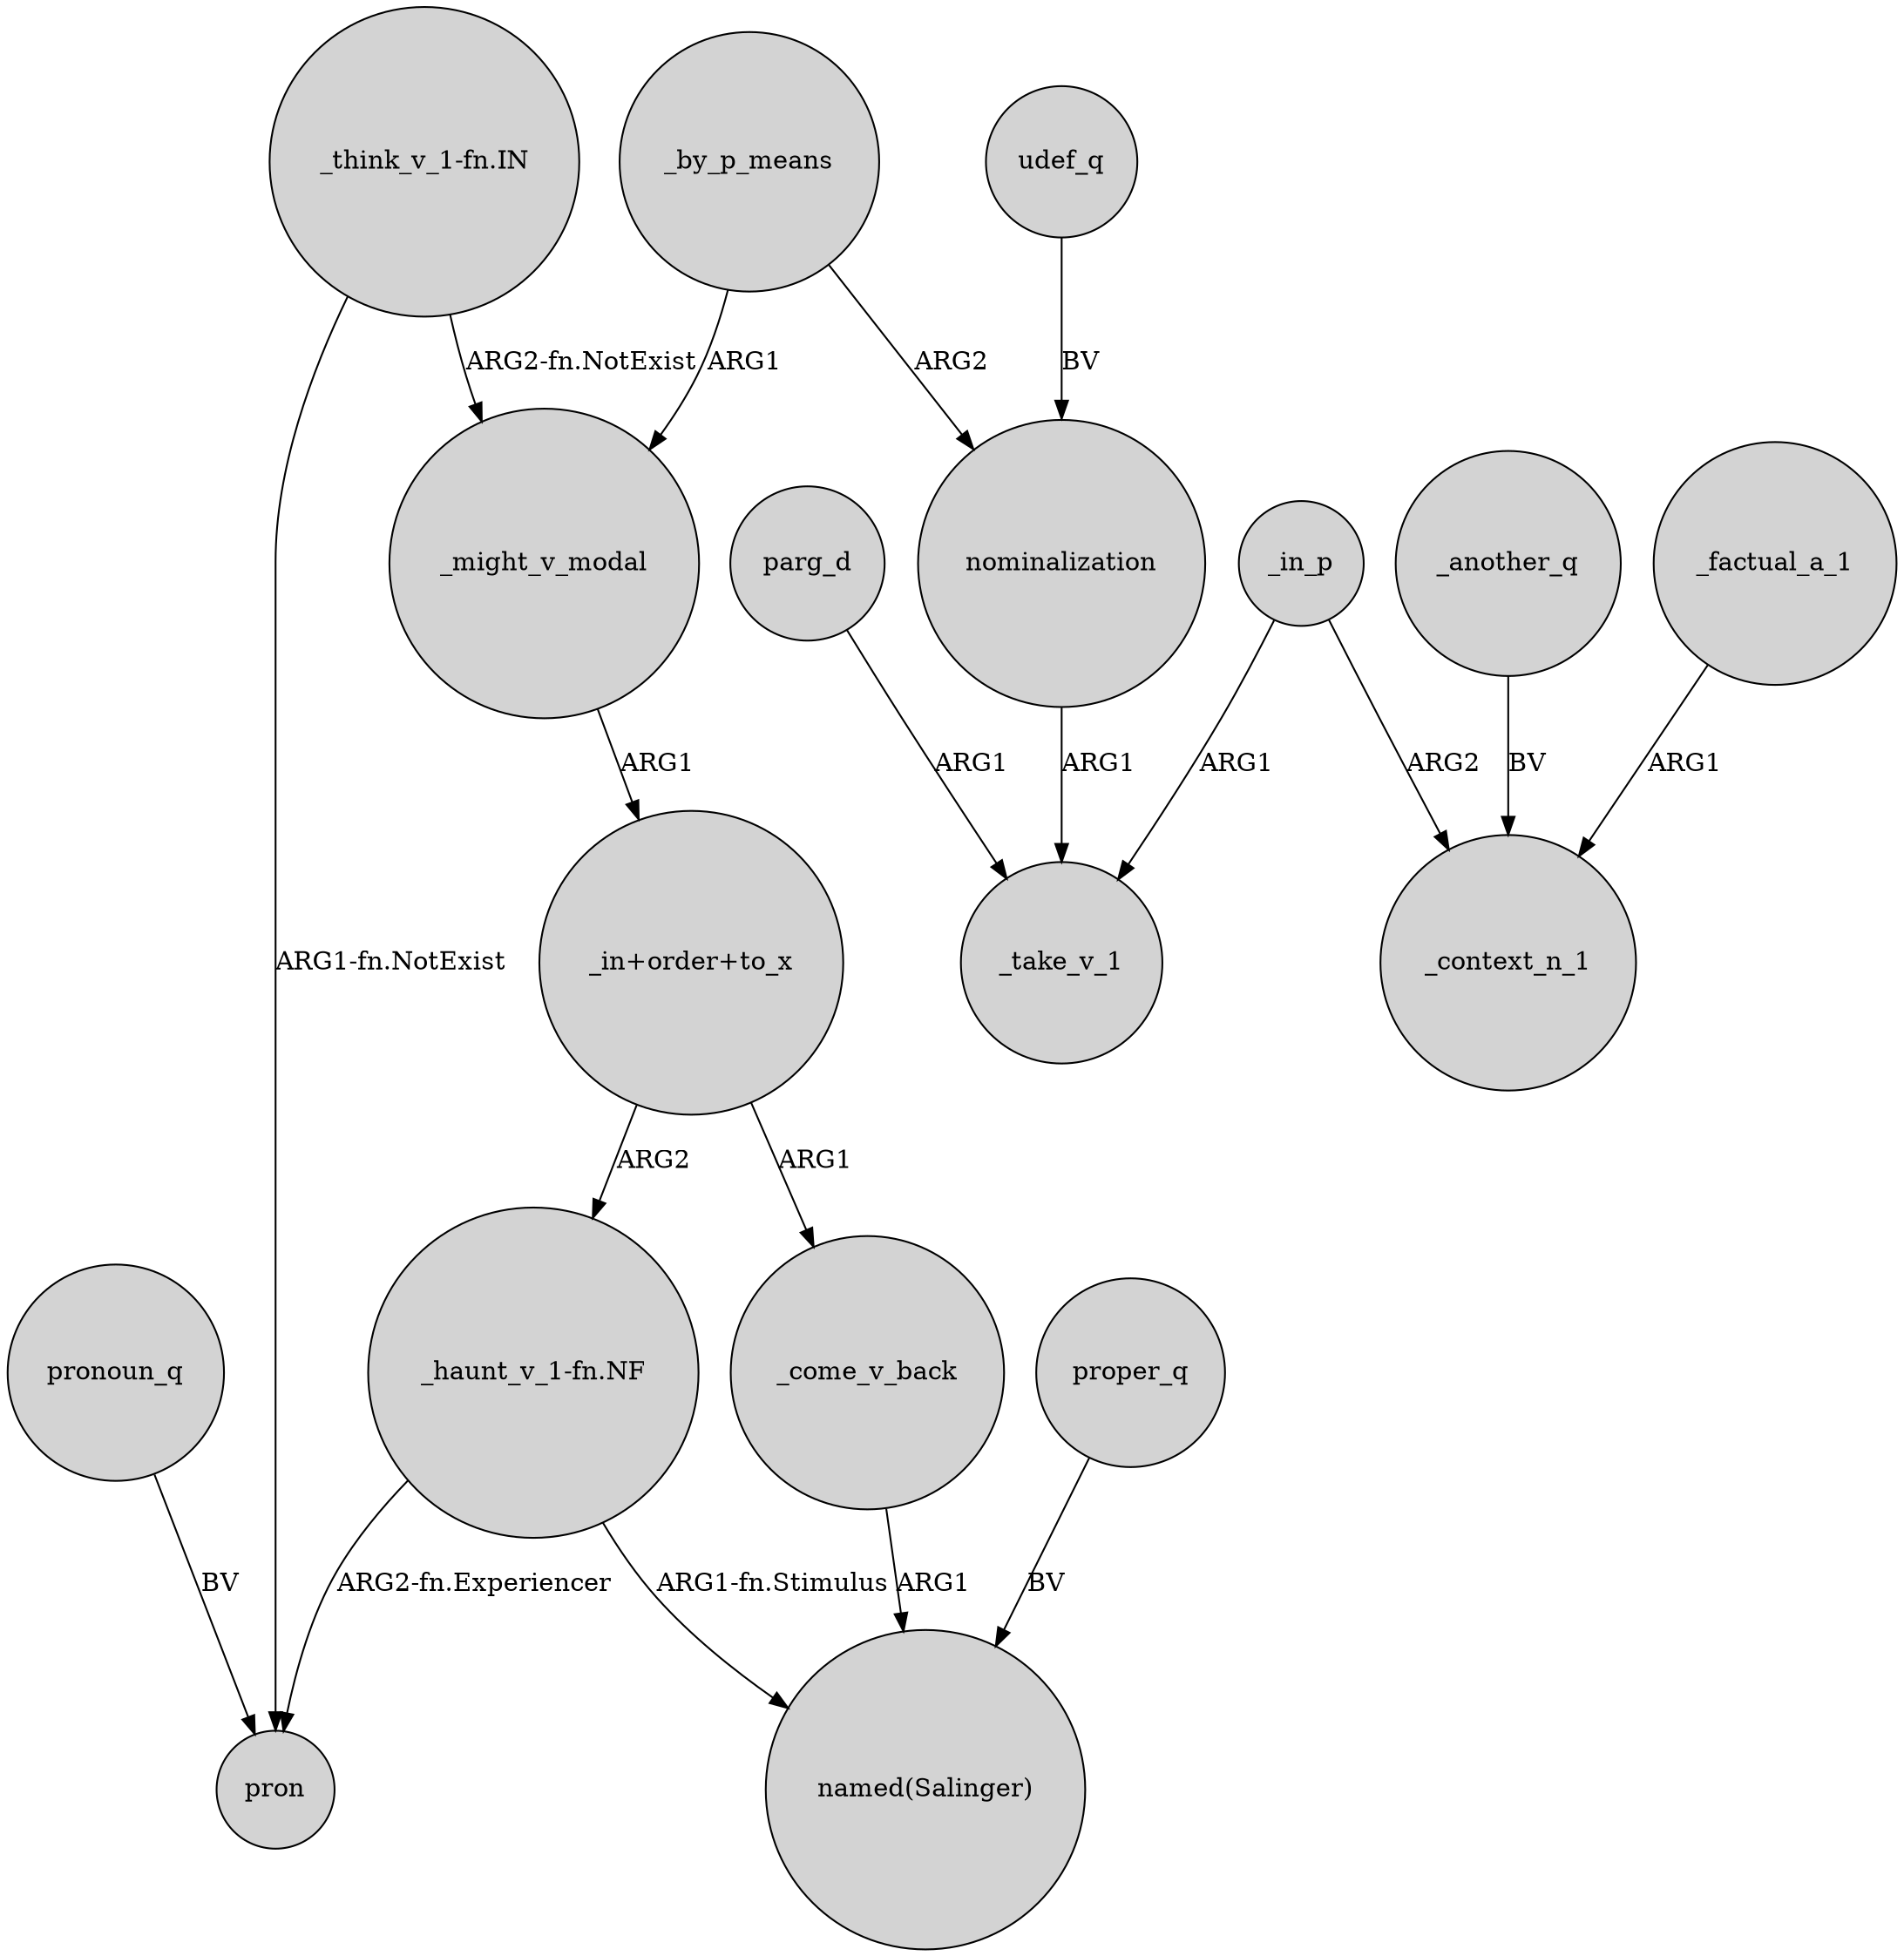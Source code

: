 digraph {
	node [shape=circle style=filled]
	_come_v_back -> "named(Salinger)" [label=ARG1]
	_by_p_means -> nominalization [label=ARG2]
	"_think_v_1-fn.IN" -> _might_v_modal [label="ARG2-fn.NotExist"]
	"_in+order+to_x" -> "_haunt_v_1-fn.NF" [label=ARG2]
	"_think_v_1-fn.IN" -> pron [label="ARG1-fn.NotExist"]
	"_haunt_v_1-fn.NF" -> "named(Salinger)" [label="ARG1-fn.Stimulus"]
	nominalization -> _take_v_1 [label=ARG1]
	_factual_a_1 -> _context_n_1 [label=ARG1]
	pronoun_q -> pron [label=BV]
	_in_p -> _take_v_1 [label=ARG1]
	"_haunt_v_1-fn.NF" -> pron [label="ARG2-fn.Experiencer"]
	udef_q -> nominalization [label=BV]
	_another_q -> _context_n_1 [label=BV]
	_might_v_modal -> "_in+order+to_x" [label=ARG1]
	_in_p -> _context_n_1 [label=ARG2]
	proper_q -> "named(Salinger)" [label=BV]
	_by_p_means -> _might_v_modal [label=ARG1]
	parg_d -> _take_v_1 [label=ARG1]
	"_in+order+to_x" -> _come_v_back [label=ARG1]
}
